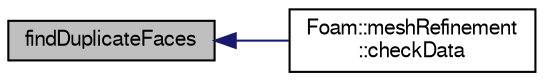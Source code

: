 digraph "findDuplicateFaces"
{
  bgcolor="transparent";
  edge [fontname="FreeSans",fontsize="10",labelfontname="FreeSans",labelfontsize="10"];
  node [fontname="FreeSans",fontsize="10",shape=record];
  rankdir="LR";
  Node1 [label="findDuplicateFaces",height=0.2,width=0.4,color="black", fillcolor="grey75", style="filled" fontcolor="black"];
  Node1 -> Node2 [dir="back",color="midnightblue",fontsize="10",style="solid",fontname="FreeSans"];
  Node2 [label="Foam::meshRefinement\l::checkData",height=0.2,width=0.4,color="black",URL="$a01428.html#a2c4ac7a26c8a7aeb644c5d0f345f3f4e",tooltip="Debugging: check that all faces still obey start()&gt;end() "];
}
